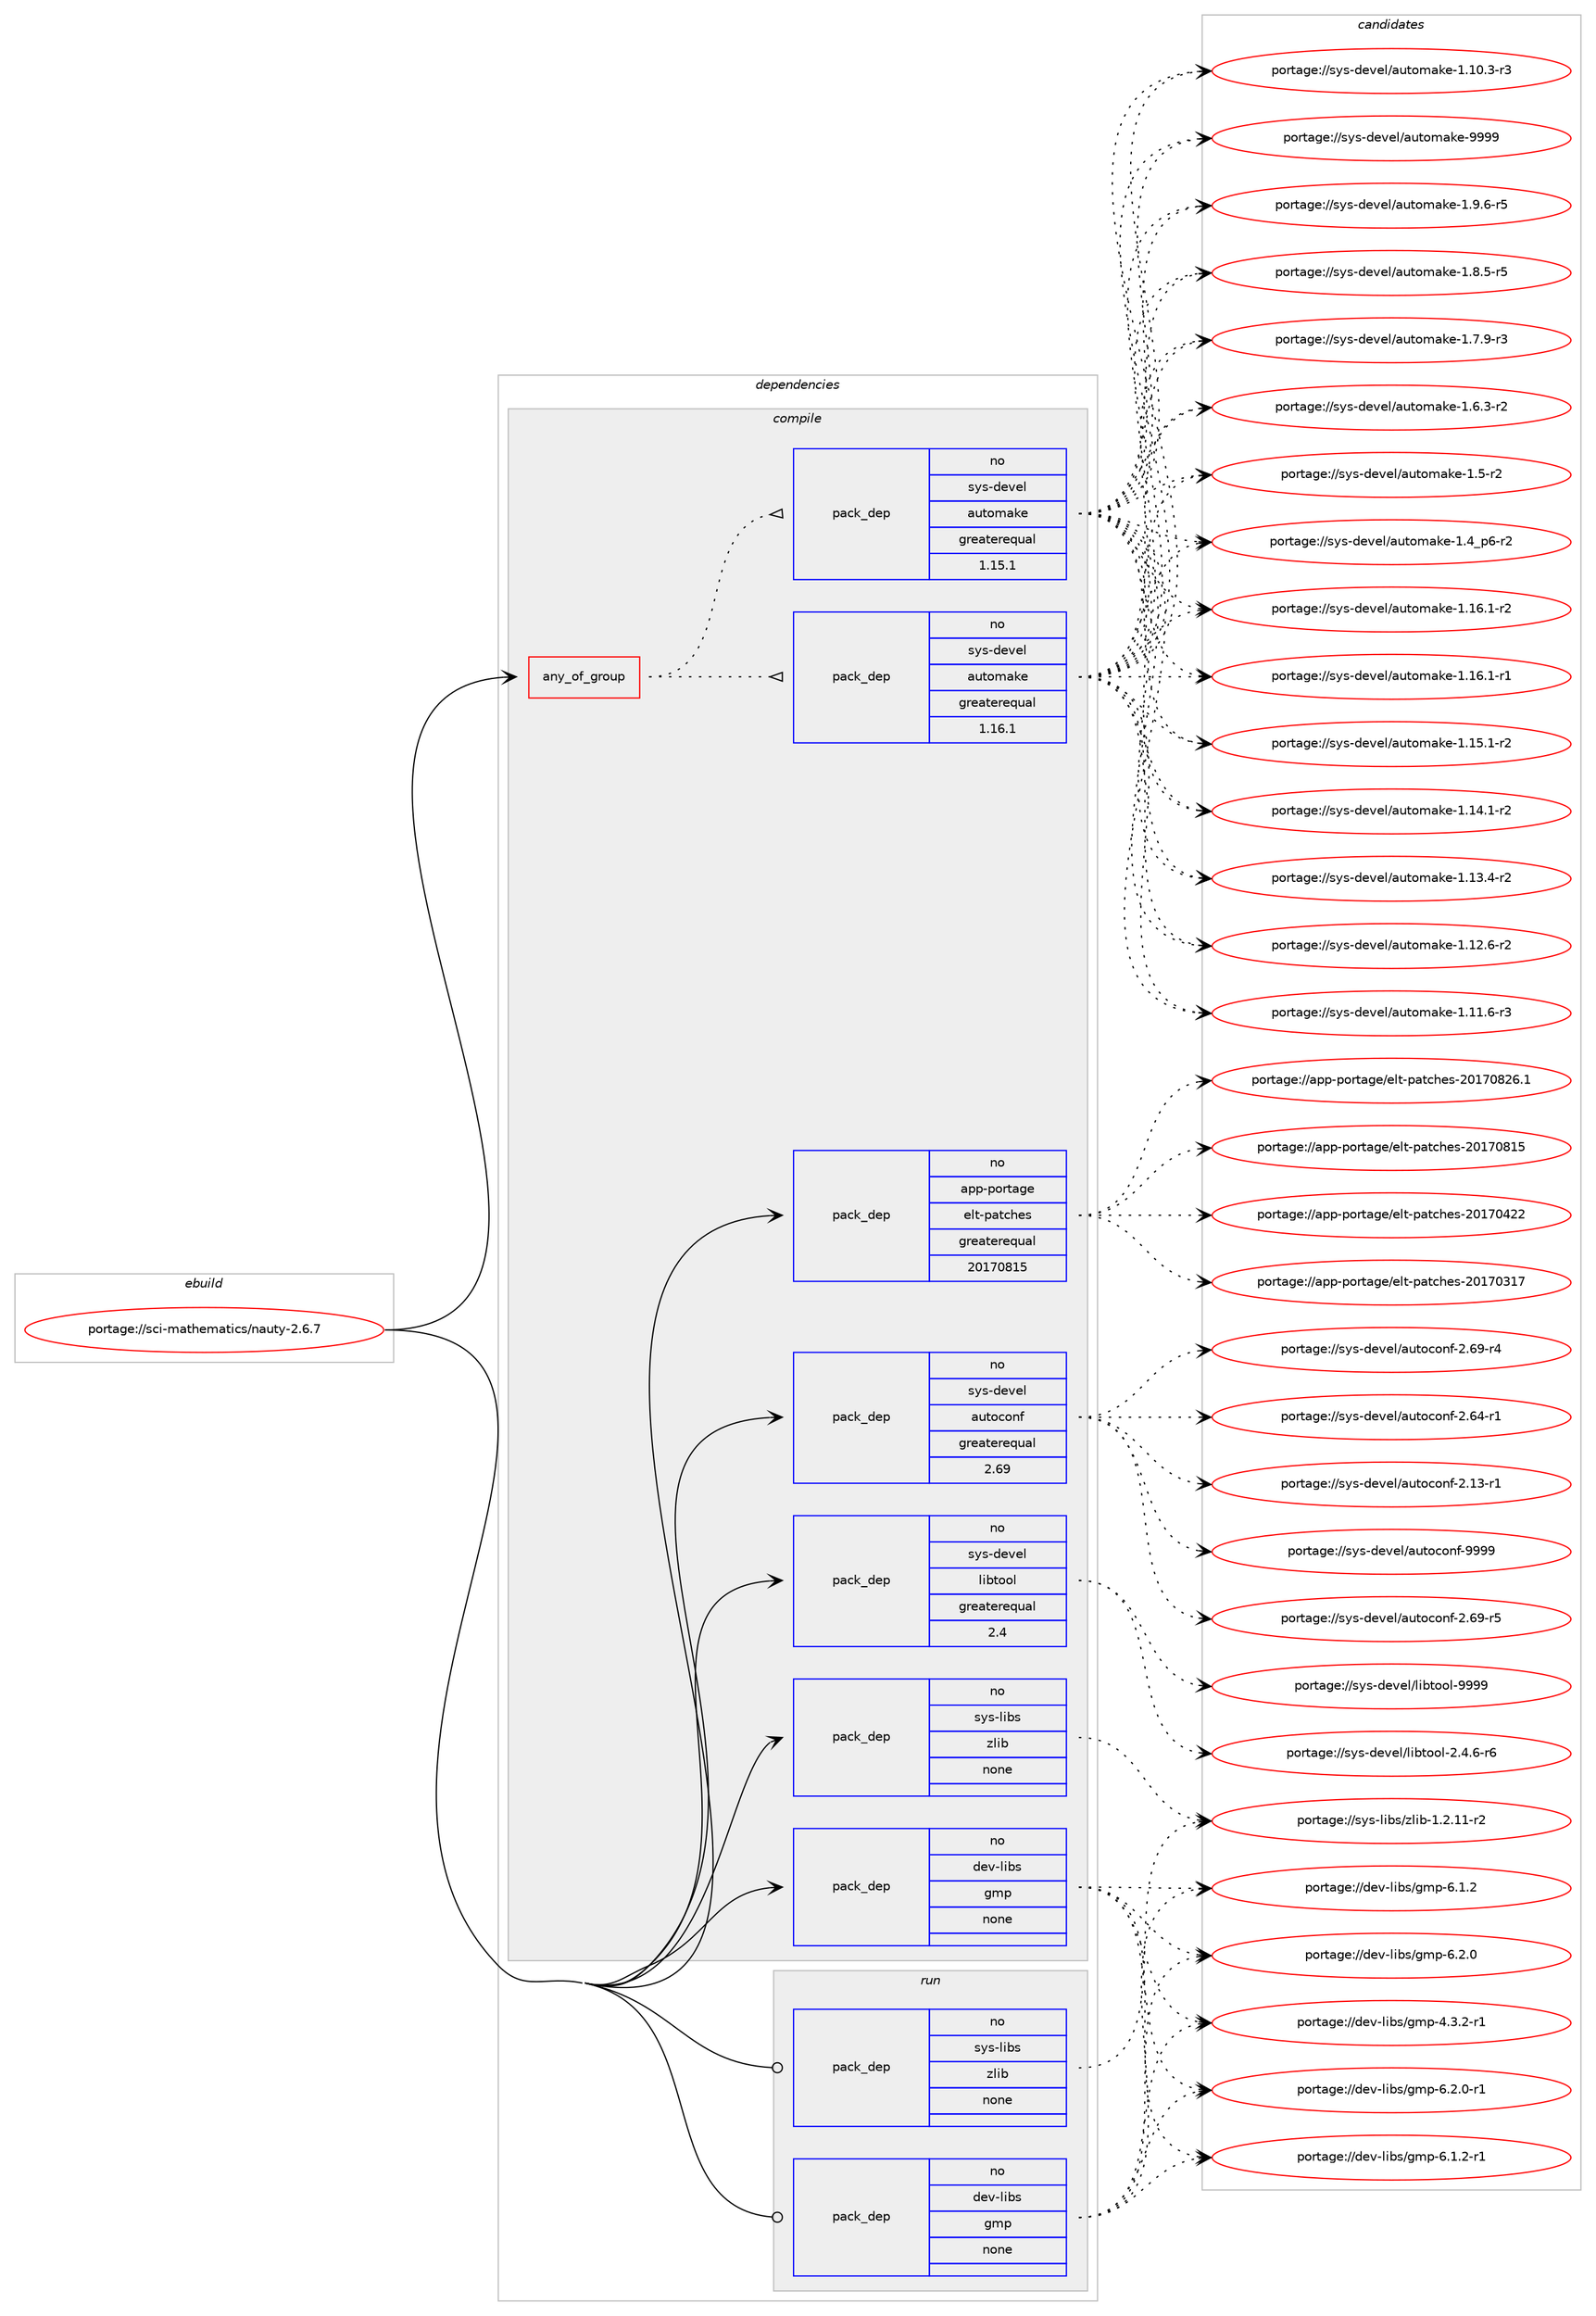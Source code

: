 digraph prolog {

# *************
# Graph options
# *************

newrank=true;
concentrate=true;
compound=true;
graph [rankdir=LR,fontname=Helvetica,fontsize=10,ranksep=1.5];#, ranksep=2.5, nodesep=0.2];
edge  [arrowhead=vee];
node  [fontname=Helvetica,fontsize=10];

# **********
# The ebuild
# **********

subgraph cluster_leftcol {
color=gray;
rank=same;
label=<<i>ebuild</i>>;
id [label="portage://sci-mathematics/nauty-2.6.7", color=red, width=4, href="../sci-mathematics/nauty-2.6.7.svg"];
}

# ****************
# The dependencies
# ****************

subgraph cluster_midcol {
color=gray;
label=<<i>dependencies</i>>;
subgraph cluster_compile {
fillcolor="#eeeeee";
style=filled;
label=<<i>compile</i>>;
subgraph any968 {
dependency46725 [label=<<TABLE BORDER="0" CELLBORDER="1" CELLSPACING="0" CELLPADDING="4"><TR><TD CELLPADDING="10">any_of_group</TD></TR></TABLE>>, shape=none, color=red];subgraph pack36070 {
dependency46726 [label=<<TABLE BORDER="0" CELLBORDER="1" CELLSPACING="0" CELLPADDING="4" WIDTH="220"><TR><TD ROWSPAN="6" CELLPADDING="30">pack_dep</TD></TR><TR><TD WIDTH="110">no</TD></TR><TR><TD>sys-devel</TD></TR><TR><TD>automake</TD></TR><TR><TD>greaterequal</TD></TR><TR><TD>1.16.1</TD></TR></TABLE>>, shape=none, color=blue];
}
dependency46725:e -> dependency46726:w [weight=20,style="dotted",arrowhead="oinv"];
subgraph pack36071 {
dependency46727 [label=<<TABLE BORDER="0" CELLBORDER="1" CELLSPACING="0" CELLPADDING="4" WIDTH="220"><TR><TD ROWSPAN="6" CELLPADDING="30">pack_dep</TD></TR><TR><TD WIDTH="110">no</TD></TR><TR><TD>sys-devel</TD></TR><TR><TD>automake</TD></TR><TR><TD>greaterequal</TD></TR><TR><TD>1.15.1</TD></TR></TABLE>>, shape=none, color=blue];
}
dependency46725:e -> dependency46727:w [weight=20,style="dotted",arrowhead="oinv"];
}
id:e -> dependency46725:w [weight=20,style="solid",arrowhead="vee"];
subgraph pack36072 {
dependency46728 [label=<<TABLE BORDER="0" CELLBORDER="1" CELLSPACING="0" CELLPADDING="4" WIDTH="220"><TR><TD ROWSPAN="6" CELLPADDING="30">pack_dep</TD></TR><TR><TD WIDTH="110">no</TD></TR><TR><TD>app-portage</TD></TR><TR><TD>elt-patches</TD></TR><TR><TD>greaterequal</TD></TR><TR><TD>20170815</TD></TR></TABLE>>, shape=none, color=blue];
}
id:e -> dependency46728:w [weight=20,style="solid",arrowhead="vee"];
subgraph pack36073 {
dependency46729 [label=<<TABLE BORDER="0" CELLBORDER="1" CELLSPACING="0" CELLPADDING="4" WIDTH="220"><TR><TD ROWSPAN="6" CELLPADDING="30">pack_dep</TD></TR><TR><TD WIDTH="110">no</TD></TR><TR><TD>dev-libs</TD></TR><TR><TD>gmp</TD></TR><TR><TD>none</TD></TR><TR><TD></TD></TR></TABLE>>, shape=none, color=blue];
}
id:e -> dependency46729:w [weight=20,style="solid",arrowhead="vee"];
subgraph pack36074 {
dependency46730 [label=<<TABLE BORDER="0" CELLBORDER="1" CELLSPACING="0" CELLPADDING="4" WIDTH="220"><TR><TD ROWSPAN="6" CELLPADDING="30">pack_dep</TD></TR><TR><TD WIDTH="110">no</TD></TR><TR><TD>sys-devel</TD></TR><TR><TD>autoconf</TD></TR><TR><TD>greaterequal</TD></TR><TR><TD>2.69</TD></TR></TABLE>>, shape=none, color=blue];
}
id:e -> dependency46730:w [weight=20,style="solid",arrowhead="vee"];
subgraph pack36075 {
dependency46731 [label=<<TABLE BORDER="0" CELLBORDER="1" CELLSPACING="0" CELLPADDING="4" WIDTH="220"><TR><TD ROWSPAN="6" CELLPADDING="30">pack_dep</TD></TR><TR><TD WIDTH="110">no</TD></TR><TR><TD>sys-devel</TD></TR><TR><TD>libtool</TD></TR><TR><TD>greaterequal</TD></TR><TR><TD>2.4</TD></TR></TABLE>>, shape=none, color=blue];
}
id:e -> dependency46731:w [weight=20,style="solid",arrowhead="vee"];
subgraph pack36076 {
dependency46732 [label=<<TABLE BORDER="0" CELLBORDER="1" CELLSPACING="0" CELLPADDING="4" WIDTH="220"><TR><TD ROWSPAN="6" CELLPADDING="30">pack_dep</TD></TR><TR><TD WIDTH="110">no</TD></TR><TR><TD>sys-libs</TD></TR><TR><TD>zlib</TD></TR><TR><TD>none</TD></TR><TR><TD></TD></TR></TABLE>>, shape=none, color=blue];
}
id:e -> dependency46732:w [weight=20,style="solid",arrowhead="vee"];
}
subgraph cluster_compileandrun {
fillcolor="#eeeeee";
style=filled;
label=<<i>compile and run</i>>;
}
subgraph cluster_run {
fillcolor="#eeeeee";
style=filled;
label=<<i>run</i>>;
subgraph pack36077 {
dependency46733 [label=<<TABLE BORDER="0" CELLBORDER="1" CELLSPACING="0" CELLPADDING="4" WIDTH="220"><TR><TD ROWSPAN="6" CELLPADDING="30">pack_dep</TD></TR><TR><TD WIDTH="110">no</TD></TR><TR><TD>dev-libs</TD></TR><TR><TD>gmp</TD></TR><TR><TD>none</TD></TR><TR><TD></TD></TR></TABLE>>, shape=none, color=blue];
}
id:e -> dependency46733:w [weight=20,style="solid",arrowhead="odot"];
subgraph pack36078 {
dependency46734 [label=<<TABLE BORDER="0" CELLBORDER="1" CELLSPACING="0" CELLPADDING="4" WIDTH="220"><TR><TD ROWSPAN="6" CELLPADDING="30">pack_dep</TD></TR><TR><TD WIDTH="110">no</TD></TR><TR><TD>sys-libs</TD></TR><TR><TD>zlib</TD></TR><TR><TD>none</TD></TR><TR><TD></TD></TR></TABLE>>, shape=none, color=blue];
}
id:e -> dependency46734:w [weight=20,style="solid",arrowhead="odot"];
}
}

# **************
# The candidates
# **************

subgraph cluster_choices {
rank=same;
color=gray;
label=<<i>candidates</i>>;

subgraph choice36070 {
color=black;
nodesep=1;
choice115121115451001011181011084797117116111109971071014557575757 [label="portage://sys-devel/automake-9999", color=red, width=4,href="../sys-devel/automake-9999.svg"];
choice115121115451001011181011084797117116111109971071014549465746544511453 [label="portage://sys-devel/automake-1.9.6-r5", color=red, width=4,href="../sys-devel/automake-1.9.6-r5.svg"];
choice115121115451001011181011084797117116111109971071014549465646534511453 [label="portage://sys-devel/automake-1.8.5-r5", color=red, width=4,href="../sys-devel/automake-1.8.5-r5.svg"];
choice115121115451001011181011084797117116111109971071014549465546574511451 [label="portage://sys-devel/automake-1.7.9-r3", color=red, width=4,href="../sys-devel/automake-1.7.9-r3.svg"];
choice115121115451001011181011084797117116111109971071014549465446514511450 [label="portage://sys-devel/automake-1.6.3-r2", color=red, width=4,href="../sys-devel/automake-1.6.3-r2.svg"];
choice11512111545100101118101108479711711611110997107101454946534511450 [label="portage://sys-devel/automake-1.5-r2", color=red, width=4,href="../sys-devel/automake-1.5-r2.svg"];
choice115121115451001011181011084797117116111109971071014549465295112544511450 [label="portage://sys-devel/automake-1.4_p6-r2", color=red, width=4,href="../sys-devel/automake-1.4_p6-r2.svg"];
choice11512111545100101118101108479711711611110997107101454946495446494511450 [label="portage://sys-devel/automake-1.16.1-r2", color=red, width=4,href="../sys-devel/automake-1.16.1-r2.svg"];
choice11512111545100101118101108479711711611110997107101454946495446494511449 [label="portage://sys-devel/automake-1.16.1-r1", color=red, width=4,href="../sys-devel/automake-1.16.1-r1.svg"];
choice11512111545100101118101108479711711611110997107101454946495346494511450 [label="portage://sys-devel/automake-1.15.1-r2", color=red, width=4,href="../sys-devel/automake-1.15.1-r2.svg"];
choice11512111545100101118101108479711711611110997107101454946495246494511450 [label="portage://sys-devel/automake-1.14.1-r2", color=red, width=4,href="../sys-devel/automake-1.14.1-r2.svg"];
choice11512111545100101118101108479711711611110997107101454946495146524511450 [label="portage://sys-devel/automake-1.13.4-r2", color=red, width=4,href="../sys-devel/automake-1.13.4-r2.svg"];
choice11512111545100101118101108479711711611110997107101454946495046544511450 [label="portage://sys-devel/automake-1.12.6-r2", color=red, width=4,href="../sys-devel/automake-1.12.6-r2.svg"];
choice11512111545100101118101108479711711611110997107101454946494946544511451 [label="portage://sys-devel/automake-1.11.6-r3", color=red, width=4,href="../sys-devel/automake-1.11.6-r3.svg"];
choice11512111545100101118101108479711711611110997107101454946494846514511451 [label="portage://sys-devel/automake-1.10.3-r3", color=red, width=4,href="../sys-devel/automake-1.10.3-r3.svg"];
dependency46726:e -> choice115121115451001011181011084797117116111109971071014557575757:w [style=dotted,weight="100"];
dependency46726:e -> choice115121115451001011181011084797117116111109971071014549465746544511453:w [style=dotted,weight="100"];
dependency46726:e -> choice115121115451001011181011084797117116111109971071014549465646534511453:w [style=dotted,weight="100"];
dependency46726:e -> choice115121115451001011181011084797117116111109971071014549465546574511451:w [style=dotted,weight="100"];
dependency46726:e -> choice115121115451001011181011084797117116111109971071014549465446514511450:w [style=dotted,weight="100"];
dependency46726:e -> choice11512111545100101118101108479711711611110997107101454946534511450:w [style=dotted,weight="100"];
dependency46726:e -> choice115121115451001011181011084797117116111109971071014549465295112544511450:w [style=dotted,weight="100"];
dependency46726:e -> choice11512111545100101118101108479711711611110997107101454946495446494511450:w [style=dotted,weight="100"];
dependency46726:e -> choice11512111545100101118101108479711711611110997107101454946495446494511449:w [style=dotted,weight="100"];
dependency46726:e -> choice11512111545100101118101108479711711611110997107101454946495346494511450:w [style=dotted,weight="100"];
dependency46726:e -> choice11512111545100101118101108479711711611110997107101454946495246494511450:w [style=dotted,weight="100"];
dependency46726:e -> choice11512111545100101118101108479711711611110997107101454946495146524511450:w [style=dotted,weight="100"];
dependency46726:e -> choice11512111545100101118101108479711711611110997107101454946495046544511450:w [style=dotted,weight="100"];
dependency46726:e -> choice11512111545100101118101108479711711611110997107101454946494946544511451:w [style=dotted,weight="100"];
dependency46726:e -> choice11512111545100101118101108479711711611110997107101454946494846514511451:w [style=dotted,weight="100"];
}
subgraph choice36071 {
color=black;
nodesep=1;
choice115121115451001011181011084797117116111109971071014557575757 [label="portage://sys-devel/automake-9999", color=red, width=4,href="../sys-devel/automake-9999.svg"];
choice115121115451001011181011084797117116111109971071014549465746544511453 [label="portage://sys-devel/automake-1.9.6-r5", color=red, width=4,href="../sys-devel/automake-1.9.6-r5.svg"];
choice115121115451001011181011084797117116111109971071014549465646534511453 [label="portage://sys-devel/automake-1.8.5-r5", color=red, width=4,href="../sys-devel/automake-1.8.5-r5.svg"];
choice115121115451001011181011084797117116111109971071014549465546574511451 [label="portage://sys-devel/automake-1.7.9-r3", color=red, width=4,href="../sys-devel/automake-1.7.9-r3.svg"];
choice115121115451001011181011084797117116111109971071014549465446514511450 [label="portage://sys-devel/automake-1.6.3-r2", color=red, width=4,href="../sys-devel/automake-1.6.3-r2.svg"];
choice11512111545100101118101108479711711611110997107101454946534511450 [label="portage://sys-devel/automake-1.5-r2", color=red, width=4,href="../sys-devel/automake-1.5-r2.svg"];
choice115121115451001011181011084797117116111109971071014549465295112544511450 [label="portage://sys-devel/automake-1.4_p6-r2", color=red, width=4,href="../sys-devel/automake-1.4_p6-r2.svg"];
choice11512111545100101118101108479711711611110997107101454946495446494511450 [label="portage://sys-devel/automake-1.16.1-r2", color=red, width=4,href="../sys-devel/automake-1.16.1-r2.svg"];
choice11512111545100101118101108479711711611110997107101454946495446494511449 [label="portage://sys-devel/automake-1.16.1-r1", color=red, width=4,href="../sys-devel/automake-1.16.1-r1.svg"];
choice11512111545100101118101108479711711611110997107101454946495346494511450 [label="portage://sys-devel/automake-1.15.1-r2", color=red, width=4,href="../sys-devel/automake-1.15.1-r2.svg"];
choice11512111545100101118101108479711711611110997107101454946495246494511450 [label="portage://sys-devel/automake-1.14.1-r2", color=red, width=4,href="../sys-devel/automake-1.14.1-r2.svg"];
choice11512111545100101118101108479711711611110997107101454946495146524511450 [label="portage://sys-devel/automake-1.13.4-r2", color=red, width=4,href="../sys-devel/automake-1.13.4-r2.svg"];
choice11512111545100101118101108479711711611110997107101454946495046544511450 [label="portage://sys-devel/automake-1.12.6-r2", color=red, width=4,href="../sys-devel/automake-1.12.6-r2.svg"];
choice11512111545100101118101108479711711611110997107101454946494946544511451 [label="portage://sys-devel/automake-1.11.6-r3", color=red, width=4,href="../sys-devel/automake-1.11.6-r3.svg"];
choice11512111545100101118101108479711711611110997107101454946494846514511451 [label="portage://sys-devel/automake-1.10.3-r3", color=red, width=4,href="../sys-devel/automake-1.10.3-r3.svg"];
dependency46727:e -> choice115121115451001011181011084797117116111109971071014557575757:w [style=dotted,weight="100"];
dependency46727:e -> choice115121115451001011181011084797117116111109971071014549465746544511453:w [style=dotted,weight="100"];
dependency46727:e -> choice115121115451001011181011084797117116111109971071014549465646534511453:w [style=dotted,weight="100"];
dependency46727:e -> choice115121115451001011181011084797117116111109971071014549465546574511451:w [style=dotted,weight="100"];
dependency46727:e -> choice115121115451001011181011084797117116111109971071014549465446514511450:w [style=dotted,weight="100"];
dependency46727:e -> choice11512111545100101118101108479711711611110997107101454946534511450:w [style=dotted,weight="100"];
dependency46727:e -> choice115121115451001011181011084797117116111109971071014549465295112544511450:w [style=dotted,weight="100"];
dependency46727:e -> choice11512111545100101118101108479711711611110997107101454946495446494511450:w [style=dotted,weight="100"];
dependency46727:e -> choice11512111545100101118101108479711711611110997107101454946495446494511449:w [style=dotted,weight="100"];
dependency46727:e -> choice11512111545100101118101108479711711611110997107101454946495346494511450:w [style=dotted,weight="100"];
dependency46727:e -> choice11512111545100101118101108479711711611110997107101454946495246494511450:w [style=dotted,weight="100"];
dependency46727:e -> choice11512111545100101118101108479711711611110997107101454946495146524511450:w [style=dotted,weight="100"];
dependency46727:e -> choice11512111545100101118101108479711711611110997107101454946495046544511450:w [style=dotted,weight="100"];
dependency46727:e -> choice11512111545100101118101108479711711611110997107101454946494946544511451:w [style=dotted,weight="100"];
dependency46727:e -> choice11512111545100101118101108479711711611110997107101454946494846514511451:w [style=dotted,weight="100"];
}
subgraph choice36072 {
color=black;
nodesep=1;
choice971121124511211111411697103101471011081164511297116991041011154550484955485650544649 [label="portage://app-portage/elt-patches-20170826.1", color=red, width=4,href="../app-portage/elt-patches-20170826.1.svg"];
choice97112112451121111141169710310147101108116451129711699104101115455048495548564953 [label="portage://app-portage/elt-patches-20170815", color=red, width=4,href="../app-portage/elt-patches-20170815.svg"];
choice97112112451121111141169710310147101108116451129711699104101115455048495548525050 [label="portage://app-portage/elt-patches-20170422", color=red, width=4,href="../app-portage/elt-patches-20170422.svg"];
choice97112112451121111141169710310147101108116451129711699104101115455048495548514955 [label="portage://app-portage/elt-patches-20170317", color=red, width=4,href="../app-portage/elt-patches-20170317.svg"];
dependency46728:e -> choice971121124511211111411697103101471011081164511297116991041011154550484955485650544649:w [style=dotted,weight="100"];
dependency46728:e -> choice97112112451121111141169710310147101108116451129711699104101115455048495548564953:w [style=dotted,weight="100"];
dependency46728:e -> choice97112112451121111141169710310147101108116451129711699104101115455048495548525050:w [style=dotted,weight="100"];
dependency46728:e -> choice97112112451121111141169710310147101108116451129711699104101115455048495548514955:w [style=dotted,weight="100"];
}
subgraph choice36073 {
color=black;
nodesep=1;
choice1001011184510810598115471031091124554465046484511449 [label="portage://dev-libs/gmp-6.2.0-r1", color=red, width=4,href="../dev-libs/gmp-6.2.0-r1.svg"];
choice100101118451081059811547103109112455446504648 [label="portage://dev-libs/gmp-6.2.0", color=red, width=4,href="../dev-libs/gmp-6.2.0.svg"];
choice1001011184510810598115471031091124554464946504511449 [label="portage://dev-libs/gmp-6.1.2-r1", color=red, width=4,href="../dev-libs/gmp-6.1.2-r1.svg"];
choice100101118451081059811547103109112455446494650 [label="portage://dev-libs/gmp-6.1.2", color=red, width=4,href="../dev-libs/gmp-6.1.2.svg"];
choice1001011184510810598115471031091124552465146504511449 [label="portage://dev-libs/gmp-4.3.2-r1", color=red, width=4,href="../dev-libs/gmp-4.3.2-r1.svg"];
dependency46729:e -> choice1001011184510810598115471031091124554465046484511449:w [style=dotted,weight="100"];
dependency46729:e -> choice100101118451081059811547103109112455446504648:w [style=dotted,weight="100"];
dependency46729:e -> choice1001011184510810598115471031091124554464946504511449:w [style=dotted,weight="100"];
dependency46729:e -> choice100101118451081059811547103109112455446494650:w [style=dotted,weight="100"];
dependency46729:e -> choice1001011184510810598115471031091124552465146504511449:w [style=dotted,weight="100"];
}
subgraph choice36074 {
color=black;
nodesep=1;
choice115121115451001011181011084797117116111991111101024557575757 [label="portage://sys-devel/autoconf-9999", color=red, width=4,href="../sys-devel/autoconf-9999.svg"];
choice1151211154510010111810110847971171161119911111010245504654574511453 [label="portage://sys-devel/autoconf-2.69-r5", color=red, width=4,href="../sys-devel/autoconf-2.69-r5.svg"];
choice1151211154510010111810110847971171161119911111010245504654574511452 [label="portage://sys-devel/autoconf-2.69-r4", color=red, width=4,href="../sys-devel/autoconf-2.69-r4.svg"];
choice1151211154510010111810110847971171161119911111010245504654524511449 [label="portage://sys-devel/autoconf-2.64-r1", color=red, width=4,href="../sys-devel/autoconf-2.64-r1.svg"];
choice1151211154510010111810110847971171161119911111010245504649514511449 [label="portage://sys-devel/autoconf-2.13-r1", color=red, width=4,href="../sys-devel/autoconf-2.13-r1.svg"];
dependency46730:e -> choice115121115451001011181011084797117116111991111101024557575757:w [style=dotted,weight="100"];
dependency46730:e -> choice1151211154510010111810110847971171161119911111010245504654574511453:w [style=dotted,weight="100"];
dependency46730:e -> choice1151211154510010111810110847971171161119911111010245504654574511452:w [style=dotted,weight="100"];
dependency46730:e -> choice1151211154510010111810110847971171161119911111010245504654524511449:w [style=dotted,weight="100"];
dependency46730:e -> choice1151211154510010111810110847971171161119911111010245504649514511449:w [style=dotted,weight="100"];
}
subgraph choice36075 {
color=black;
nodesep=1;
choice1151211154510010111810110847108105981161111111084557575757 [label="portage://sys-devel/libtool-9999", color=red, width=4,href="../sys-devel/libtool-9999.svg"];
choice1151211154510010111810110847108105981161111111084550465246544511454 [label="portage://sys-devel/libtool-2.4.6-r6", color=red, width=4,href="../sys-devel/libtool-2.4.6-r6.svg"];
dependency46731:e -> choice1151211154510010111810110847108105981161111111084557575757:w [style=dotted,weight="100"];
dependency46731:e -> choice1151211154510010111810110847108105981161111111084550465246544511454:w [style=dotted,weight="100"];
}
subgraph choice36076 {
color=black;
nodesep=1;
choice11512111545108105981154712210810598454946504649494511450 [label="portage://sys-libs/zlib-1.2.11-r2", color=red, width=4,href="../sys-libs/zlib-1.2.11-r2.svg"];
dependency46732:e -> choice11512111545108105981154712210810598454946504649494511450:w [style=dotted,weight="100"];
}
subgraph choice36077 {
color=black;
nodesep=1;
choice1001011184510810598115471031091124554465046484511449 [label="portage://dev-libs/gmp-6.2.0-r1", color=red, width=4,href="../dev-libs/gmp-6.2.0-r1.svg"];
choice100101118451081059811547103109112455446504648 [label="portage://dev-libs/gmp-6.2.0", color=red, width=4,href="../dev-libs/gmp-6.2.0.svg"];
choice1001011184510810598115471031091124554464946504511449 [label="portage://dev-libs/gmp-6.1.2-r1", color=red, width=4,href="../dev-libs/gmp-6.1.2-r1.svg"];
choice100101118451081059811547103109112455446494650 [label="portage://dev-libs/gmp-6.1.2", color=red, width=4,href="../dev-libs/gmp-6.1.2.svg"];
choice1001011184510810598115471031091124552465146504511449 [label="portage://dev-libs/gmp-4.3.2-r1", color=red, width=4,href="../dev-libs/gmp-4.3.2-r1.svg"];
dependency46733:e -> choice1001011184510810598115471031091124554465046484511449:w [style=dotted,weight="100"];
dependency46733:e -> choice100101118451081059811547103109112455446504648:w [style=dotted,weight="100"];
dependency46733:e -> choice1001011184510810598115471031091124554464946504511449:w [style=dotted,weight="100"];
dependency46733:e -> choice100101118451081059811547103109112455446494650:w [style=dotted,weight="100"];
dependency46733:e -> choice1001011184510810598115471031091124552465146504511449:w [style=dotted,weight="100"];
}
subgraph choice36078 {
color=black;
nodesep=1;
choice11512111545108105981154712210810598454946504649494511450 [label="portage://sys-libs/zlib-1.2.11-r2", color=red, width=4,href="../sys-libs/zlib-1.2.11-r2.svg"];
dependency46734:e -> choice11512111545108105981154712210810598454946504649494511450:w [style=dotted,weight="100"];
}
}

}

